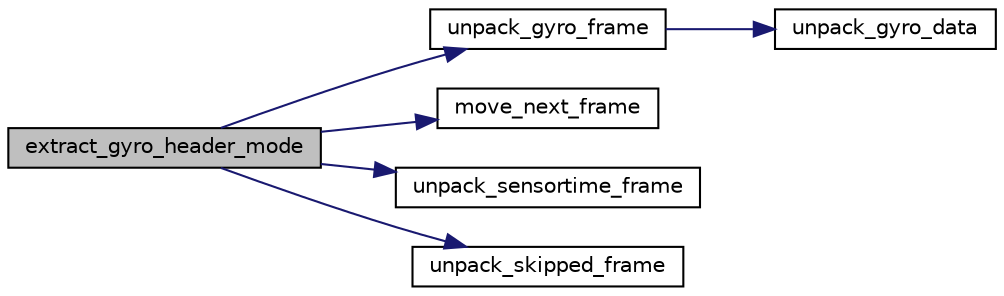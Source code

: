 digraph "extract_gyro_header_mode"
{
  edge [fontname="Helvetica",fontsize="10",labelfontname="Helvetica",labelfontsize="10"];
  node [fontname="Helvetica",fontsize="10",shape=record];
  rankdir="LR";
  Node1 [label="extract_gyro_header_mode",height=0.2,width=0.4,color="black", fillcolor="grey75", style="filled", fontcolor="black"];
  Node1 -> Node2 [color="midnightblue",fontsize="10",style="solid",fontname="Helvetica"];
  Node2 [label="unpack_gyro_frame",height=0.2,width=0.4,color="black", fillcolor="white", style="filled",URL="$bmi160_8c.html#a769cfdf6e084ec2255afcc858eec133f",tooltip="This API is used to parse the gyroscope&#39;s data from the FIFO data in both header mode and header-less..."];
  Node2 -> Node3 [color="midnightblue",fontsize="10",style="solid",fontname="Helvetica"];
  Node3 [label="unpack_gyro_data",height=0.2,width=0.4,color="black", fillcolor="white", style="filled",URL="$bmi160_8c.html#af90d80dd2eb0dcb86f2c96d449a12d94",tooltip="This API is used to parse the gyro data from the FIFO data and store it in the instance of the struct..."];
  Node1 -> Node4 [color="midnightblue",fontsize="10",style="solid",fontname="Helvetica"];
  Node4 [label="move_next_frame",height=0.2,width=0.4,color="black", fillcolor="white", style="filled",URL="$bmi160_8c.html#a58866dc5d7ac1b024599e2878f4e8d43",tooltip="This API is used to move the data index ahead of the current_frame_length parameter when unnecessary ..."];
  Node1 -> Node5 [color="midnightblue",fontsize="10",style="solid",fontname="Helvetica"];
  Node5 [label="unpack_sensortime_frame",height=0.2,width=0.4,color="black", fillcolor="white", style="filled",URL="$bmi160_8c.html#a1a38fe80a2f0daffa294f4e70b3eac90",tooltip="This API is used to parse and store the sensor time from the FIFO data in the structure instance dev..."];
  Node1 -> Node6 [color="midnightblue",fontsize="10",style="solid",fontname="Helvetica"];
  Node6 [label="unpack_skipped_frame",height=0.2,width=0.4,color="black", fillcolor="white", style="filled",URL="$bmi160_8c.html#a62ccdc39fad37aedd60ebafb9147b816",tooltip="This API is used to parse and store the skipped_frame_count from the FIFO data in the structure insta..."];
}

